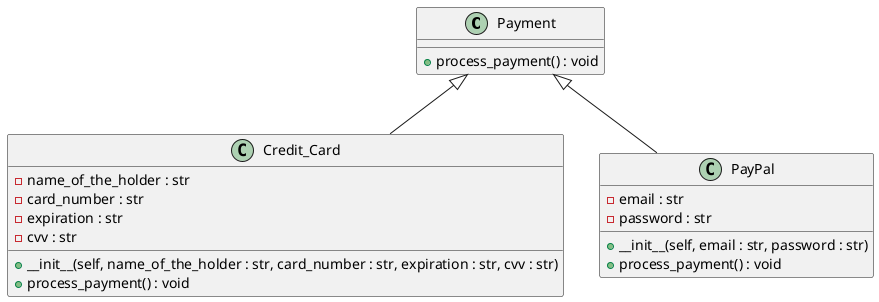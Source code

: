 @startuml
class Payment {
    +process_payment() : void
}

class Credit_Card {
    -name_of_the_holder : str
    -card_number : str
    -expiration : str
    -cvv : str
    __
    +__init__(self, name_of_the_holder : str, card_number : str, expiration : str, cvv : str)
    +process_payment() : void
}

class PayPal {
    -email : str
    -password : str
    __
    +__init__(self, email : str, password : str)
    +process_payment() : void
}

Payment <|-- Credit_Card
Payment <|-- PayPal
@enduml